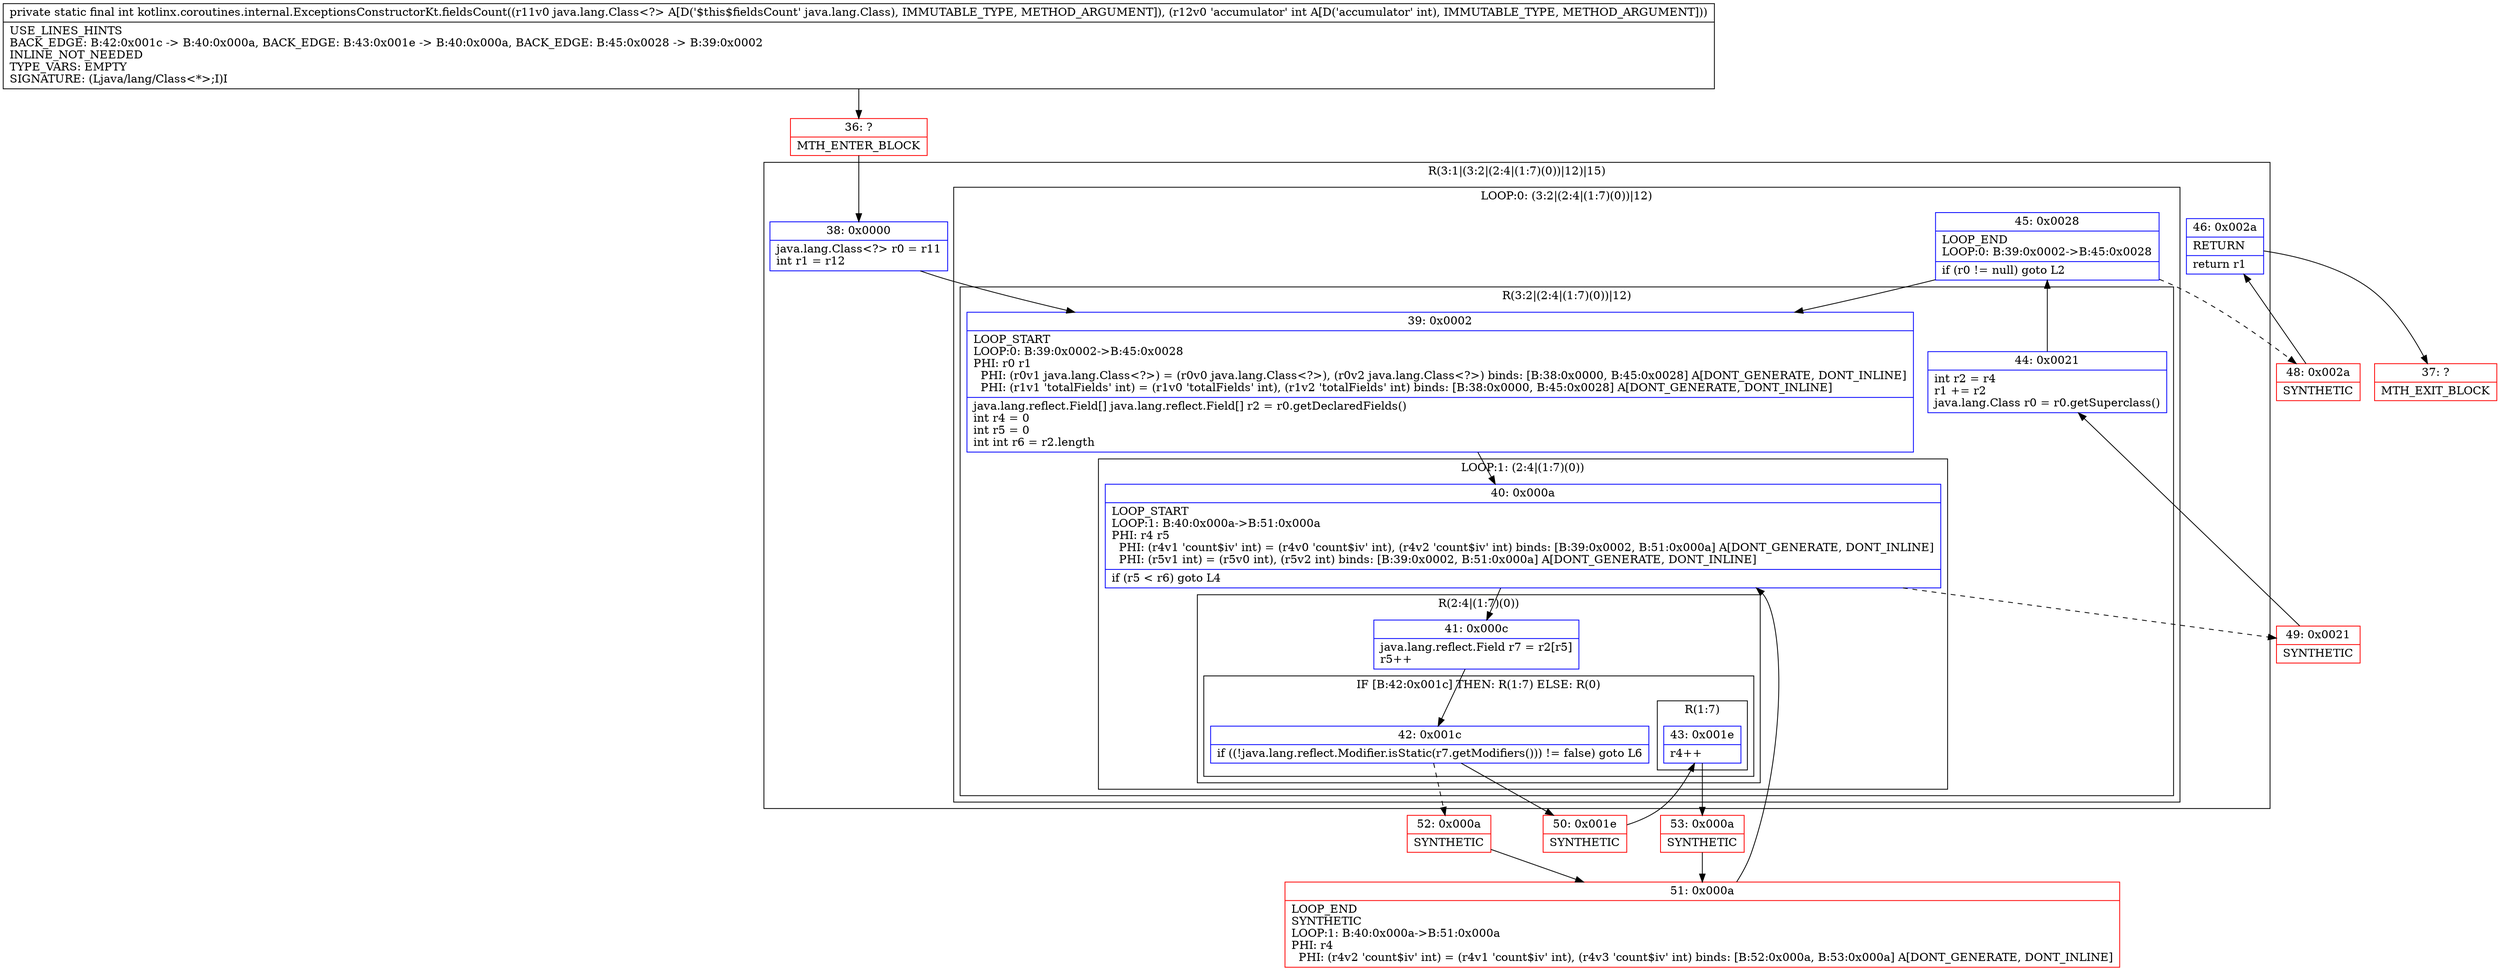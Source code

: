digraph "CFG forkotlinx.coroutines.internal.ExceptionsConstructorKt.fieldsCount(Ljava\/lang\/Class;I)I" {
subgraph cluster_Region_1593481098 {
label = "R(3:1|(3:2|(2:4|(1:7)(0))|12)|15)";
node [shape=record,color=blue];
Node_38 [shape=record,label="{38\:\ 0x0000|java.lang.Class\<?\> r0 = r11\lint r1 = r12\l}"];
subgraph cluster_LoopRegion_558184124 {
label = "LOOP:0: (3:2|(2:4|(1:7)(0))|12)";
node [shape=record,color=blue];
Node_45 [shape=record,label="{45\:\ 0x0028|LOOP_END\lLOOP:0: B:39:0x0002\-\>B:45:0x0028\l|if (r0 != null) goto L2\l}"];
subgraph cluster_Region_1333726325 {
label = "R(3:2|(2:4|(1:7)(0))|12)";
node [shape=record,color=blue];
Node_39 [shape=record,label="{39\:\ 0x0002|LOOP_START\lLOOP:0: B:39:0x0002\-\>B:45:0x0028\lPHI: r0 r1 \l  PHI: (r0v1 java.lang.Class\<?\>) = (r0v0 java.lang.Class\<?\>), (r0v2 java.lang.Class\<?\>) binds: [B:38:0x0000, B:45:0x0028] A[DONT_GENERATE, DONT_INLINE]\l  PHI: (r1v1 'totalFields' int) = (r1v0 'totalFields' int), (r1v2 'totalFields' int) binds: [B:38:0x0000, B:45:0x0028] A[DONT_GENERATE, DONT_INLINE]\l|java.lang.reflect.Field[] java.lang.reflect.Field[] r2 = r0.getDeclaredFields()\lint r4 = 0\lint r5 = 0\lint int r6 = r2.length\l}"];
subgraph cluster_LoopRegion_1791003159 {
label = "LOOP:1: (2:4|(1:7)(0))";
node [shape=record,color=blue];
Node_40 [shape=record,label="{40\:\ 0x000a|LOOP_START\lLOOP:1: B:40:0x000a\-\>B:51:0x000a\lPHI: r4 r5 \l  PHI: (r4v1 'count$iv' int) = (r4v0 'count$iv' int), (r4v2 'count$iv' int) binds: [B:39:0x0002, B:51:0x000a] A[DONT_GENERATE, DONT_INLINE]\l  PHI: (r5v1 int) = (r5v0 int), (r5v2 int) binds: [B:39:0x0002, B:51:0x000a] A[DONT_GENERATE, DONT_INLINE]\l|if (r5 \< r6) goto L4\l}"];
subgraph cluster_Region_1470603986 {
label = "R(2:4|(1:7)(0))";
node [shape=record,color=blue];
Node_41 [shape=record,label="{41\:\ 0x000c|java.lang.reflect.Field r7 = r2[r5]\lr5++\l}"];
subgraph cluster_IfRegion_1656271141 {
label = "IF [B:42:0x001c] THEN: R(1:7) ELSE: R(0)";
node [shape=record,color=blue];
Node_42 [shape=record,label="{42\:\ 0x001c|if ((!java.lang.reflect.Modifier.isStatic(r7.getModifiers())) != false) goto L6\l}"];
subgraph cluster_Region_1567308139 {
label = "R(1:7)";
node [shape=record,color=blue];
Node_43 [shape=record,label="{43\:\ 0x001e|r4++\l}"];
}
subgraph cluster_Region_1124585163 {
label = "R(0)";
node [shape=record,color=blue];
}
}
}
}
Node_44 [shape=record,label="{44\:\ 0x0021|int r2 = r4\lr1 += r2\ljava.lang.Class r0 = r0.getSuperclass()\l}"];
}
}
Node_46 [shape=record,label="{46\:\ 0x002a|RETURN\l|return r1\l}"];
}
Node_36 [shape=record,color=red,label="{36\:\ ?|MTH_ENTER_BLOCK\l}"];
Node_50 [shape=record,color=red,label="{50\:\ 0x001e|SYNTHETIC\l}"];
Node_53 [shape=record,color=red,label="{53\:\ 0x000a|SYNTHETIC\l}"];
Node_51 [shape=record,color=red,label="{51\:\ 0x000a|LOOP_END\lSYNTHETIC\lLOOP:1: B:40:0x000a\-\>B:51:0x000a\lPHI: r4 \l  PHI: (r4v2 'count$iv' int) = (r4v1 'count$iv' int), (r4v3 'count$iv' int) binds: [B:52:0x000a, B:53:0x000a] A[DONT_GENERATE, DONT_INLINE]\l}"];
Node_52 [shape=record,color=red,label="{52\:\ 0x000a|SYNTHETIC\l}"];
Node_49 [shape=record,color=red,label="{49\:\ 0x0021|SYNTHETIC\l}"];
Node_48 [shape=record,color=red,label="{48\:\ 0x002a|SYNTHETIC\l}"];
Node_37 [shape=record,color=red,label="{37\:\ ?|MTH_EXIT_BLOCK\l}"];
MethodNode[shape=record,label="{private static final int kotlinx.coroutines.internal.ExceptionsConstructorKt.fieldsCount((r11v0 java.lang.Class\<?\> A[D('$this$fieldsCount' java.lang.Class), IMMUTABLE_TYPE, METHOD_ARGUMENT]), (r12v0 'accumulator' int A[D('accumulator' int), IMMUTABLE_TYPE, METHOD_ARGUMENT]))  | USE_LINES_HINTS\lBACK_EDGE: B:42:0x001c \-\> B:40:0x000a, BACK_EDGE: B:43:0x001e \-\> B:40:0x000a, BACK_EDGE: B:45:0x0028 \-\> B:39:0x0002\lINLINE_NOT_NEEDED\lTYPE_VARS: EMPTY\lSIGNATURE: (Ljava\/lang\/Class\<*\>;I)I\l}"];
MethodNode -> Node_36;Node_38 -> Node_39;
Node_45 -> Node_39;
Node_45 -> Node_48[style=dashed];
Node_39 -> Node_40;
Node_40 -> Node_41;
Node_40 -> Node_49[style=dashed];
Node_41 -> Node_42;
Node_42 -> Node_50;
Node_42 -> Node_52[style=dashed];
Node_43 -> Node_53;
Node_44 -> Node_45;
Node_46 -> Node_37;
Node_36 -> Node_38;
Node_50 -> Node_43;
Node_53 -> Node_51;
Node_51 -> Node_40;
Node_52 -> Node_51;
Node_49 -> Node_44;
Node_48 -> Node_46;
}

